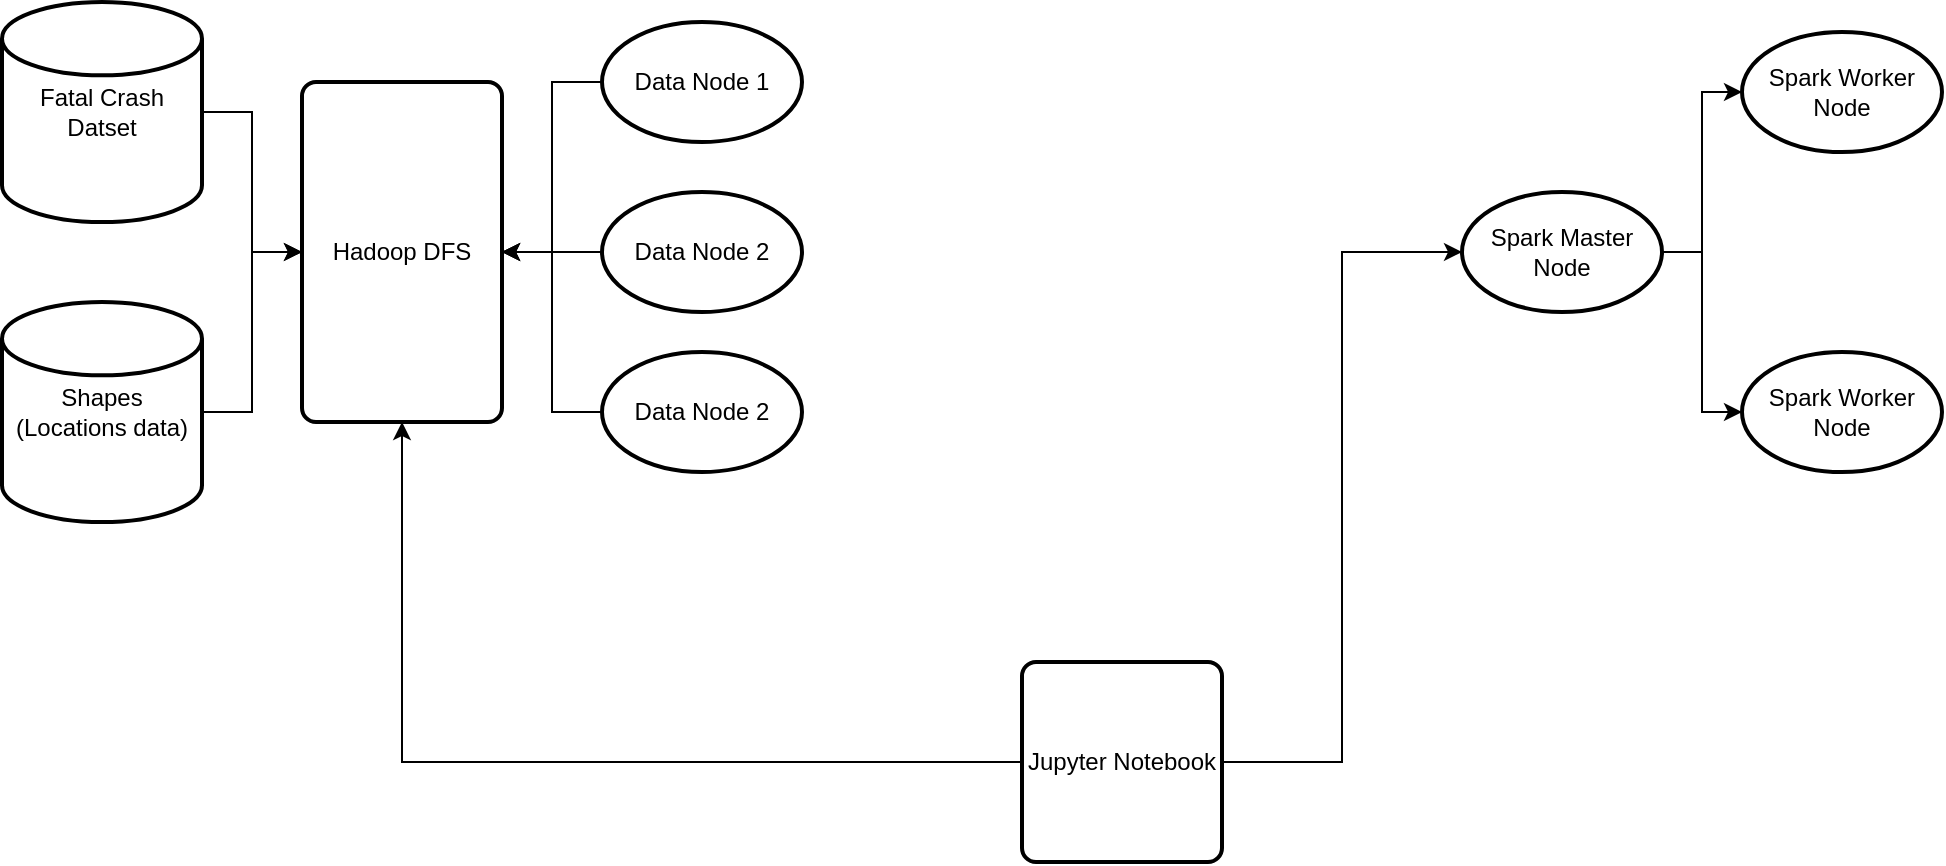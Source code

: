 <mxfile version="22.0.5" type="github">
  <diagram name="Page-1" id="5Hz0wXWLAJC5K84tN0uE">
    <mxGraphModel dx="1194" dy="687" grid="1" gridSize="10" guides="1" tooltips="1" connect="1" arrows="1" fold="1" page="1" pageScale="1" pageWidth="850" pageHeight="1100" math="0" shadow="0">
      <root>
        <mxCell id="0" />
        <mxCell id="1" parent="0" />
        <mxCell id="tXeFRsbnpcotNuKh1mEu-4" style="edgeStyle=orthogonalEdgeStyle;rounded=0;orthogonalLoop=1;jettySize=auto;html=1;exitX=1;exitY=0.5;exitDx=0;exitDy=0;exitPerimeter=0;entryX=0;entryY=0.5;entryDx=0;entryDy=0;" edge="1" parent="1" source="tXeFRsbnpcotNuKh1mEu-1" target="tXeFRsbnpcotNuKh1mEu-3">
          <mxGeometry relative="1" as="geometry" />
        </mxCell>
        <mxCell id="tXeFRsbnpcotNuKh1mEu-1" value="Fatal Crash Datset" style="strokeWidth=2;html=1;shape=mxgraph.flowchart.database;whiteSpace=wrap;" vertex="1" parent="1">
          <mxGeometry x="20" y="20" width="100" height="110" as="geometry" />
        </mxCell>
        <mxCell id="tXeFRsbnpcotNuKh1mEu-6" style="edgeStyle=orthogonalEdgeStyle;rounded=0;orthogonalLoop=1;jettySize=auto;html=1;exitX=1;exitY=0.5;exitDx=0;exitDy=0;exitPerimeter=0;entryX=0;entryY=0.5;entryDx=0;entryDy=0;" edge="1" parent="1" source="tXeFRsbnpcotNuKh1mEu-2" target="tXeFRsbnpcotNuKh1mEu-3">
          <mxGeometry relative="1" as="geometry" />
        </mxCell>
        <mxCell id="tXeFRsbnpcotNuKh1mEu-2" value="Shapes (Locations data)" style="strokeWidth=2;html=1;shape=mxgraph.flowchart.database;whiteSpace=wrap;" vertex="1" parent="1">
          <mxGeometry x="20" y="170" width="100" height="110" as="geometry" />
        </mxCell>
        <mxCell id="tXeFRsbnpcotNuKh1mEu-3" value="Hadoop DFS" style="rounded=1;whiteSpace=wrap;html=1;absoluteArcSize=1;arcSize=14;strokeWidth=2;" vertex="1" parent="1">
          <mxGeometry x="170" y="60" width="100" height="170" as="geometry" />
        </mxCell>
        <mxCell id="tXeFRsbnpcotNuKh1mEu-7" value="Spark Worker Node" style="strokeWidth=2;html=1;shape=mxgraph.flowchart.start_1;whiteSpace=wrap;" vertex="1" parent="1">
          <mxGeometry x="890" y="35" width="100" height="60" as="geometry" />
        </mxCell>
        <mxCell id="tXeFRsbnpcotNuKh1mEu-8" value="Spark Worker Node" style="strokeWidth=2;html=1;shape=mxgraph.flowchart.start_1;whiteSpace=wrap;" vertex="1" parent="1">
          <mxGeometry x="890" y="195" width="100" height="60" as="geometry" />
        </mxCell>
        <mxCell id="tXeFRsbnpcotNuKh1mEu-10" value="Spark Master Node" style="strokeWidth=2;html=1;shape=mxgraph.flowchart.start_1;whiteSpace=wrap;" vertex="1" parent="1">
          <mxGeometry x="750" y="115" width="100" height="60" as="geometry" />
        </mxCell>
        <mxCell id="tXeFRsbnpcotNuKh1mEu-11" style="edgeStyle=orthogonalEdgeStyle;rounded=0;orthogonalLoop=1;jettySize=auto;html=1;exitX=1;exitY=0.5;exitDx=0;exitDy=0;exitPerimeter=0;entryX=0;entryY=0.5;entryDx=0;entryDy=0;entryPerimeter=0;" edge="1" parent="1" source="tXeFRsbnpcotNuKh1mEu-10" target="tXeFRsbnpcotNuKh1mEu-7">
          <mxGeometry relative="1" as="geometry" />
        </mxCell>
        <mxCell id="tXeFRsbnpcotNuKh1mEu-12" style="edgeStyle=orthogonalEdgeStyle;rounded=0;orthogonalLoop=1;jettySize=auto;html=1;exitX=1;exitY=0.5;exitDx=0;exitDy=0;exitPerimeter=0;entryX=0;entryY=0.5;entryDx=0;entryDy=0;entryPerimeter=0;" edge="1" parent="1" source="tXeFRsbnpcotNuKh1mEu-10" target="tXeFRsbnpcotNuKh1mEu-8">
          <mxGeometry relative="1" as="geometry" />
        </mxCell>
        <mxCell id="tXeFRsbnpcotNuKh1mEu-22" style="edgeStyle=orthogonalEdgeStyle;rounded=0;orthogonalLoop=1;jettySize=auto;html=1;exitX=0;exitY=0.5;exitDx=0;exitDy=0;exitPerimeter=0;entryX=1;entryY=0.5;entryDx=0;entryDy=0;" edge="1" parent="1" source="tXeFRsbnpcotNuKh1mEu-14" target="tXeFRsbnpcotNuKh1mEu-3">
          <mxGeometry relative="1" as="geometry" />
        </mxCell>
        <mxCell id="tXeFRsbnpcotNuKh1mEu-14" value="Data Node 1" style="strokeWidth=2;html=1;shape=mxgraph.flowchart.start_1;whiteSpace=wrap;" vertex="1" parent="1">
          <mxGeometry x="320" y="30" width="100" height="60" as="geometry" />
        </mxCell>
        <mxCell id="tXeFRsbnpcotNuKh1mEu-21" style="edgeStyle=orthogonalEdgeStyle;rounded=0;orthogonalLoop=1;jettySize=auto;html=1;exitX=0;exitY=0.5;exitDx=0;exitDy=0;exitPerimeter=0;" edge="1" parent="1" source="tXeFRsbnpcotNuKh1mEu-15" target="tXeFRsbnpcotNuKh1mEu-3">
          <mxGeometry relative="1" as="geometry" />
        </mxCell>
        <mxCell id="tXeFRsbnpcotNuKh1mEu-15" value="Data Node 2" style="strokeWidth=2;html=1;shape=mxgraph.flowchart.start_1;whiteSpace=wrap;" vertex="1" parent="1">
          <mxGeometry x="320" y="115" width="100" height="60" as="geometry" />
        </mxCell>
        <mxCell id="tXeFRsbnpcotNuKh1mEu-20" style="edgeStyle=orthogonalEdgeStyle;rounded=0;orthogonalLoop=1;jettySize=auto;html=1;exitX=0;exitY=0.5;exitDx=0;exitDy=0;exitPerimeter=0;entryX=1;entryY=0.5;entryDx=0;entryDy=0;" edge="1" parent="1" source="tXeFRsbnpcotNuKh1mEu-16" target="tXeFRsbnpcotNuKh1mEu-3">
          <mxGeometry relative="1" as="geometry" />
        </mxCell>
        <mxCell id="tXeFRsbnpcotNuKh1mEu-16" value="Data Node 2" style="strokeWidth=2;html=1;shape=mxgraph.flowchart.start_1;whiteSpace=wrap;" vertex="1" parent="1">
          <mxGeometry x="320" y="195" width="100" height="60" as="geometry" />
        </mxCell>
        <mxCell id="tXeFRsbnpcotNuKh1mEu-25" style="edgeStyle=orthogonalEdgeStyle;rounded=0;orthogonalLoop=1;jettySize=auto;html=1;exitX=0;exitY=0.5;exitDx=0;exitDy=0;entryX=0.5;entryY=1;entryDx=0;entryDy=0;" edge="1" parent="1" source="tXeFRsbnpcotNuKh1mEu-23" target="tXeFRsbnpcotNuKh1mEu-3">
          <mxGeometry relative="1" as="geometry" />
        </mxCell>
        <mxCell id="tXeFRsbnpcotNuKh1mEu-23" value="Jupyter Notebook" style="rounded=1;whiteSpace=wrap;html=1;absoluteArcSize=1;arcSize=14;strokeWidth=2;" vertex="1" parent="1">
          <mxGeometry x="530" y="350" width="100" height="100" as="geometry" />
        </mxCell>
        <mxCell id="tXeFRsbnpcotNuKh1mEu-24" style="edgeStyle=orthogonalEdgeStyle;rounded=0;orthogonalLoop=1;jettySize=auto;html=1;exitX=1;exitY=0.5;exitDx=0;exitDy=0;entryX=0;entryY=0.5;entryDx=0;entryDy=0;entryPerimeter=0;" edge="1" parent="1" source="tXeFRsbnpcotNuKh1mEu-23" target="tXeFRsbnpcotNuKh1mEu-10">
          <mxGeometry relative="1" as="geometry" />
        </mxCell>
      </root>
    </mxGraphModel>
  </diagram>
</mxfile>
